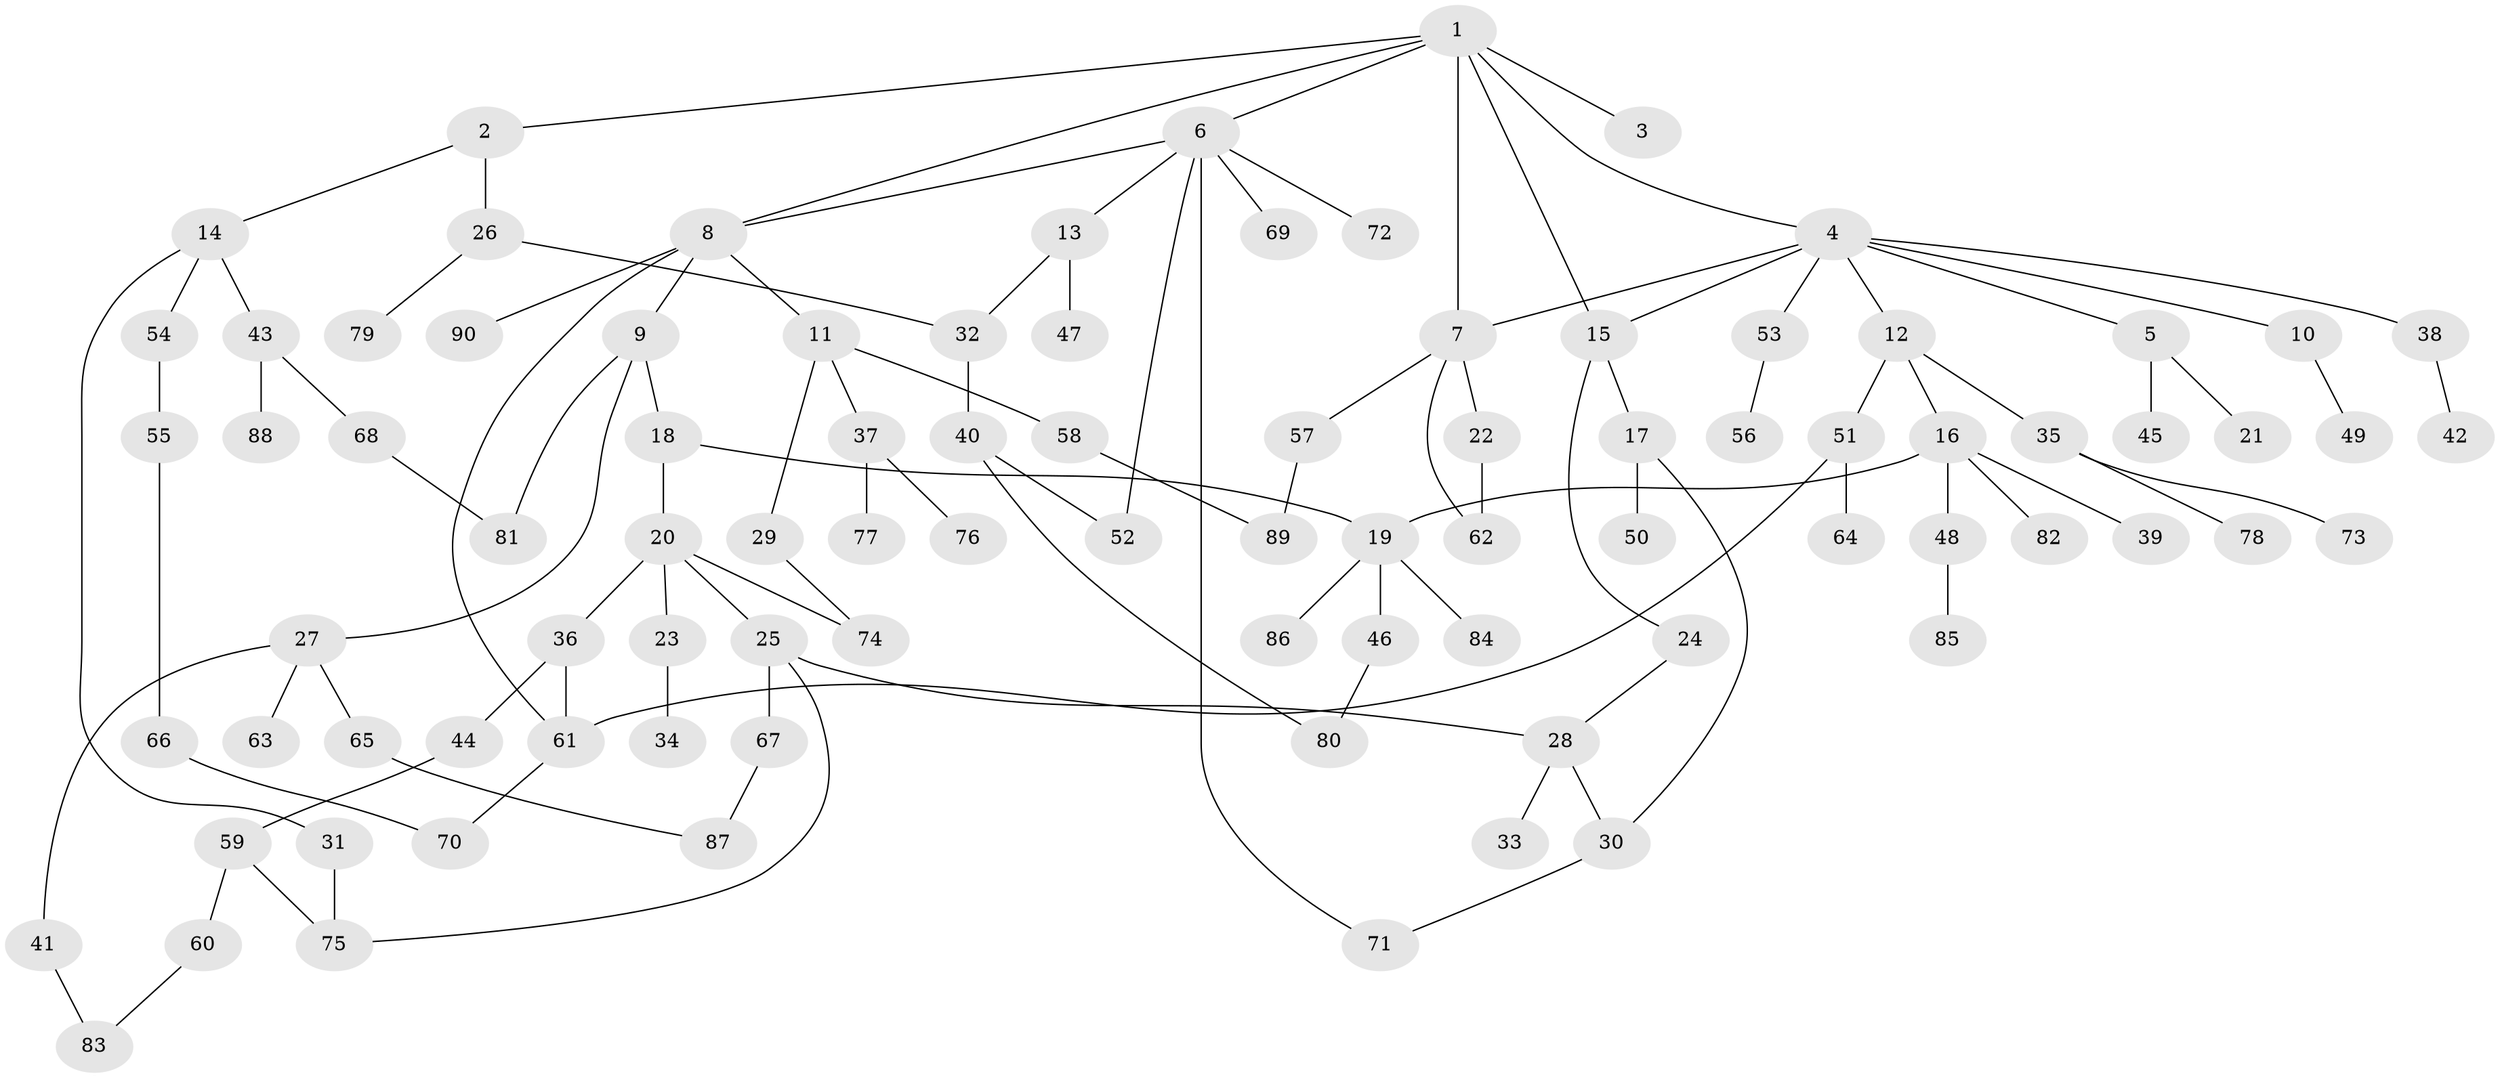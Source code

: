 // Generated by graph-tools (version 1.1) at 2025/49/03/09/25 03:49:20]
// undirected, 90 vertices, 110 edges
graph export_dot {
graph [start="1"]
  node [color=gray90,style=filled];
  1;
  2;
  3;
  4;
  5;
  6;
  7;
  8;
  9;
  10;
  11;
  12;
  13;
  14;
  15;
  16;
  17;
  18;
  19;
  20;
  21;
  22;
  23;
  24;
  25;
  26;
  27;
  28;
  29;
  30;
  31;
  32;
  33;
  34;
  35;
  36;
  37;
  38;
  39;
  40;
  41;
  42;
  43;
  44;
  45;
  46;
  47;
  48;
  49;
  50;
  51;
  52;
  53;
  54;
  55;
  56;
  57;
  58;
  59;
  60;
  61;
  62;
  63;
  64;
  65;
  66;
  67;
  68;
  69;
  70;
  71;
  72;
  73;
  74;
  75;
  76;
  77;
  78;
  79;
  80;
  81;
  82;
  83;
  84;
  85;
  86;
  87;
  88;
  89;
  90;
  1 -- 2;
  1 -- 3;
  1 -- 4;
  1 -- 6;
  1 -- 7;
  1 -- 8;
  1 -- 15;
  2 -- 14;
  2 -- 26;
  4 -- 5;
  4 -- 10;
  4 -- 12;
  4 -- 38;
  4 -- 53;
  4 -- 7;
  4 -- 15;
  5 -- 21;
  5 -- 45;
  6 -- 13;
  6 -- 52;
  6 -- 69;
  6 -- 72;
  6 -- 71;
  6 -- 8;
  7 -- 22;
  7 -- 57;
  7 -- 62;
  8 -- 9;
  8 -- 11;
  8 -- 90;
  8 -- 61;
  9 -- 18;
  9 -- 27;
  9 -- 81;
  10 -- 49;
  11 -- 29;
  11 -- 37;
  11 -- 58;
  12 -- 16;
  12 -- 35;
  12 -- 51;
  13 -- 32;
  13 -- 47;
  14 -- 31;
  14 -- 43;
  14 -- 54;
  15 -- 17;
  15 -- 24;
  16 -- 39;
  16 -- 48;
  16 -- 82;
  16 -- 19;
  17 -- 50;
  17 -- 30;
  18 -- 19;
  18 -- 20;
  19 -- 46;
  19 -- 84;
  19 -- 86;
  20 -- 23;
  20 -- 25;
  20 -- 36;
  20 -- 74;
  22 -- 62;
  23 -- 34;
  24 -- 28;
  25 -- 67;
  25 -- 28;
  25 -- 75;
  26 -- 79;
  26 -- 32;
  27 -- 41;
  27 -- 63;
  27 -- 65;
  28 -- 30;
  28 -- 33;
  29 -- 74;
  30 -- 71;
  31 -- 75;
  32 -- 40;
  35 -- 73;
  35 -- 78;
  36 -- 44;
  36 -- 61;
  37 -- 76;
  37 -- 77;
  38 -- 42;
  40 -- 80;
  40 -- 52;
  41 -- 83;
  43 -- 68;
  43 -- 88;
  44 -- 59;
  46 -- 80;
  48 -- 85;
  51 -- 61;
  51 -- 64;
  53 -- 56;
  54 -- 55;
  55 -- 66;
  57 -- 89;
  58 -- 89;
  59 -- 60;
  59 -- 75;
  60 -- 83;
  61 -- 70;
  65 -- 87;
  66 -- 70;
  67 -- 87;
  68 -- 81;
}
